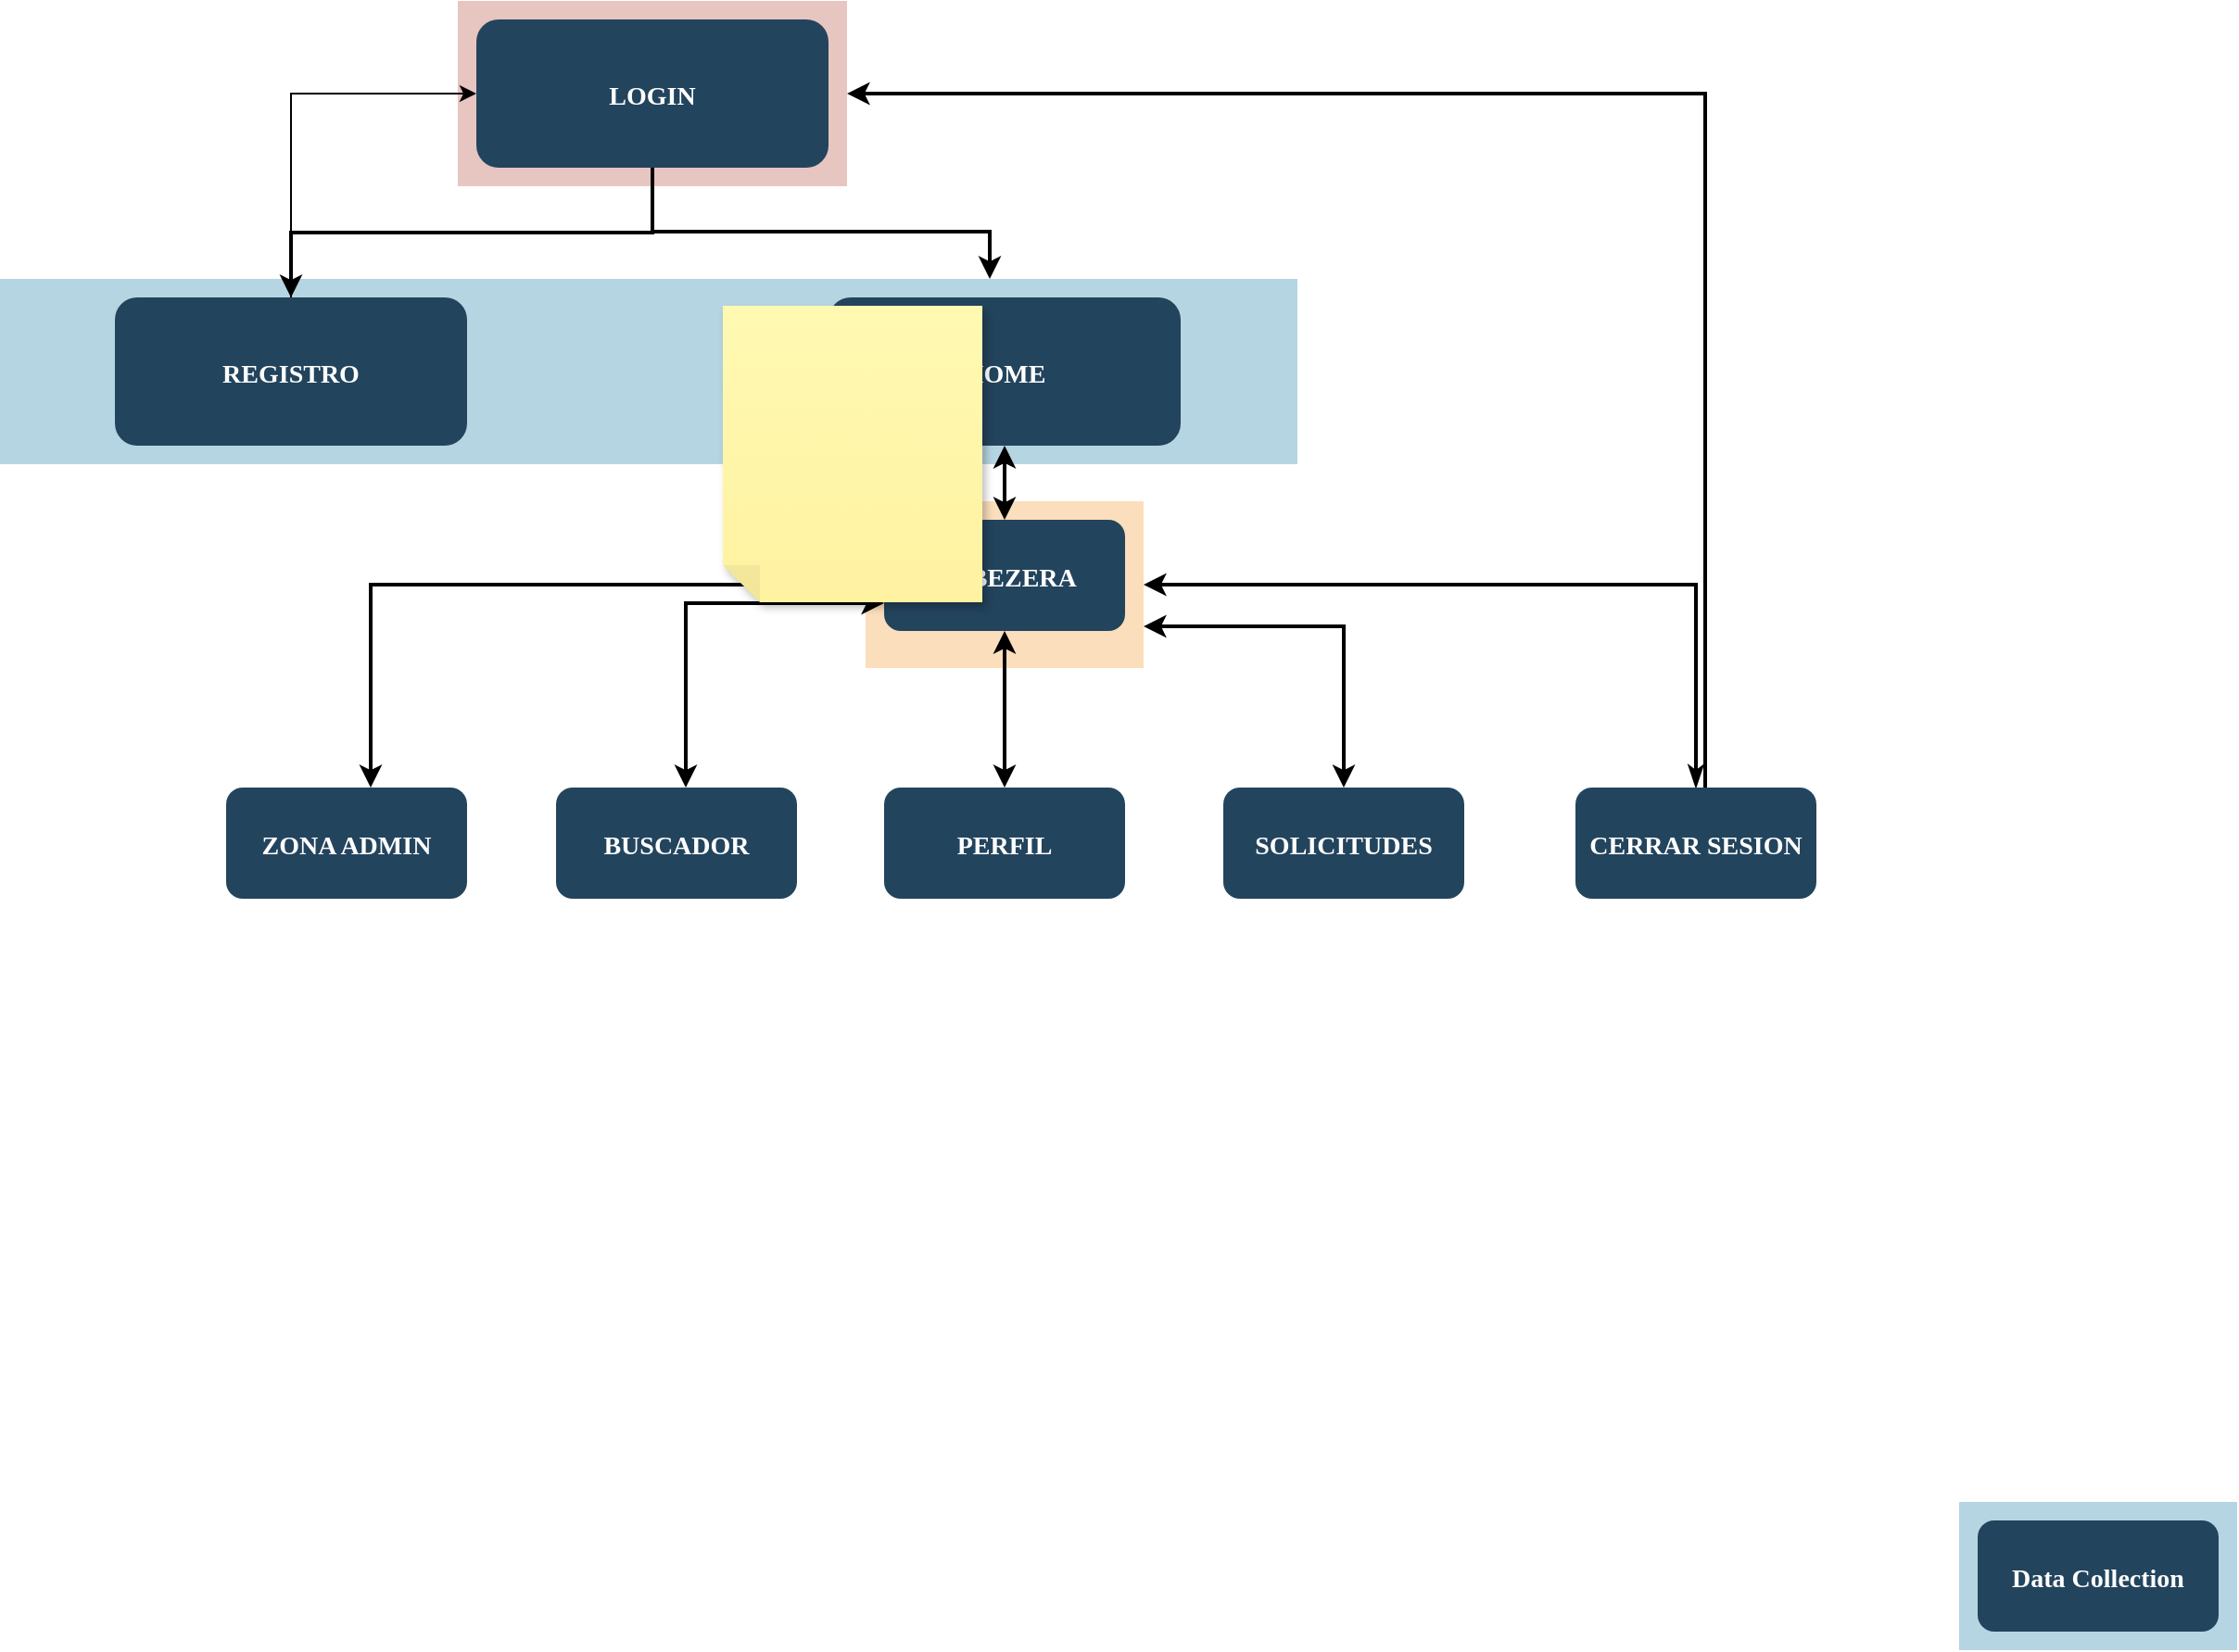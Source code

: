 <mxfile version="22.1.3" type="device">
  <diagram name="Page-1" id="2c0d36ab-eaac-3732-788b-9136903baeff">
    <mxGraphModel dx="1525" dy="511" grid="1" gridSize="10" guides="1" tooltips="1" connect="1" arrows="1" fold="1" page="1" pageScale="1.5" pageWidth="1169" pageHeight="827" background="none" math="0" shadow="0">
      <root>
        <mxCell id="0" />
        <mxCell id="1" parent="0" />
        <mxCell id="123" value="" style="fillColor=#AE4132;strokeColor=none;opacity=30;" parent="1" vertex="1">
          <mxGeometry x="747" y="175.5" width="210" height="100.0" as="geometry" />
        </mxCell>
        <mxCell id="122" value="" style="fillColor=#10739E;strokeColor=none;opacity=30;" parent="1" vertex="1">
          <mxGeometry x="500" y="325.5" width="700" height="100" as="geometry" />
        </mxCell>
        <mxCell id="120" value="" style="fillColor=#F2931E;strokeColor=none;opacity=30;" parent="1" vertex="1">
          <mxGeometry x="967" y="445.5" width="150" height="90" as="geometry" />
        </mxCell>
        <mxCell id="116" value="" style="fillColor=#10739E;strokeColor=none;opacity=30;" parent="1" vertex="1">
          <mxGeometry x="1557" y="985.5" width="150" height="80" as="geometry" />
        </mxCell>
        <mxCell id="CVDf-xKvrobYuiHqn1Yj-124" value="" style="edgeStyle=orthogonalEdgeStyle;rounded=0;orthogonalLoop=1;jettySize=auto;html=1;strokeWidth=2;" edge="1" parent="1" source="2" target="122">
          <mxGeometry relative="1" as="geometry">
            <Array as="points">
              <mxPoint x="852" y="300" />
              <mxPoint x="1034" y="300" />
            </Array>
          </mxGeometry>
        </mxCell>
        <mxCell id="2" value="LOGIN" style="rounded=1;fillColor=#23445D;gradientColor=none;strokeColor=none;fontColor=#FFFFFF;fontStyle=1;fontFamily=Tahoma;fontSize=14" parent="1" vertex="1">
          <mxGeometry x="757" y="185.5" width="190" height="80" as="geometry" />
        </mxCell>
        <mxCell id="10" value="HOME" style="rounded=1;fillColor=#23445D;gradientColor=none;strokeColor=none;fontColor=#FFFFFF;fontStyle=1;fontFamily=Tahoma;fontSize=14" parent="1" vertex="1">
          <mxGeometry x="947" y="335.5" width="190" height="80" as="geometry" />
        </mxCell>
        <mxCell id="CVDf-xKvrobYuiHqn1Yj-123" style="edgeStyle=orthogonalEdgeStyle;rounded=0;orthogonalLoop=1;jettySize=auto;html=1;entryX=0;entryY=0.5;entryDx=0;entryDy=0;" edge="1" parent="1" source="12" target="2">
          <mxGeometry relative="1" as="geometry">
            <mxPoint x="657.0" y="230" as="targetPoint" />
            <Array as="points">
              <mxPoint x="657" y="225" />
            </Array>
          </mxGeometry>
        </mxCell>
        <mxCell id="12" value="REGISTRO" style="rounded=1;fillColor=#23445D;gradientColor=none;strokeColor=none;fontColor=#FFFFFF;fontStyle=1;fontFamily=Tahoma;fontSize=14" parent="1" vertex="1">
          <mxGeometry x="562.0" y="335.5" width="190" height="80" as="geometry" />
        </mxCell>
        <mxCell id="CVDf-xKvrobYuiHqn1Yj-126" value="" style="edgeStyle=orthogonalEdgeStyle;rounded=0;orthogonalLoop=1;jettySize=auto;html=1;strokeWidth=2;startArrow=classic;startFill=1;" edge="1" parent="1" source="41">
          <mxGeometry relative="1" as="geometry">
            <mxPoint x="1042" y="600" as="targetPoint" />
          </mxGeometry>
        </mxCell>
        <mxCell id="41" value="CABEZERA" style="rounded=1;fillColor=#23445D;gradientColor=none;strokeColor=none;fontColor=#FFFFFF;fontStyle=1;fontFamily=Tahoma;fontSize=14" parent="1" vertex="1">
          <mxGeometry x="977" y="455.5" width="130" height="60" as="geometry" />
        </mxCell>
        <mxCell id="58" value="Data Collection" style="rounded=1;fillColor=#23445D;gradientColor=none;strokeColor=none;fontColor=#FFFFFF;fontStyle=1;fontFamily=Tahoma;fontSize=14" parent="1" vertex="1">
          <mxGeometry x="1567" y="995.5" width="130" height="60" as="geometry" />
        </mxCell>
        <mxCell id="59" value="" style="edgeStyle=elbowEdgeStyle;elbow=vertical;strokeWidth=2;rounded=0" parent="1" source="2" target="12" edge="1">
          <mxGeometry x="347" y="225.5" width="100" height="100" as="geometry">
            <mxPoint x="862.0" y="275.5" as="sourcePoint" />
            <mxPoint x="1467.0" y="345.5" as="targetPoint" />
          </mxGeometry>
        </mxCell>
        <mxCell id="103" value="" style="edgeStyle=elbowEdgeStyle;elbow=vertical;strokeWidth=2;rounded=0;startArrow=classic;startFill=1;" parent="1" source="10" target="41" edge="1">
          <mxGeometry x="-23" y="135.5" width="100" height="100" as="geometry">
            <mxPoint x="-23" y="235.5" as="sourcePoint" />
            <mxPoint x="77" y="135.5" as="targetPoint" />
          </mxGeometry>
        </mxCell>
        <mxCell id="CVDf-xKvrobYuiHqn1Yj-128" value="PERFIL" style="rounded=1;fillColor=#23445D;gradientColor=none;strokeColor=none;fontColor=#FFFFFF;fontStyle=1;fontFamily=Tahoma;fontSize=14" vertex="1" parent="1">
          <mxGeometry x="977" y="600" width="130" height="60" as="geometry" />
        </mxCell>
        <mxCell id="CVDf-xKvrobYuiHqn1Yj-138" style="edgeStyle=orthogonalEdgeStyle;rounded=0;orthogonalLoop=1;jettySize=auto;html=1;entryX=1;entryY=0.75;entryDx=0;entryDy=0;startArrow=classic;startFill=1;strokeWidth=2;" edge="1" parent="1" source="CVDf-xKvrobYuiHqn1Yj-129" target="120">
          <mxGeometry relative="1" as="geometry">
            <Array as="points">
              <mxPoint x="1225" y="513" />
            </Array>
          </mxGeometry>
        </mxCell>
        <mxCell id="CVDf-xKvrobYuiHqn1Yj-129" value="SOLICITUDES" style="rounded=1;fillColor=#23445D;gradientColor=none;strokeColor=none;fontColor=#FFFFFF;fontStyle=1;fontFamily=Tahoma;fontSize=14" vertex="1" parent="1">
          <mxGeometry x="1160" y="600" width="130" height="60" as="geometry" />
        </mxCell>
        <mxCell id="CVDf-xKvrobYuiHqn1Yj-139" style="edgeStyle=orthogonalEdgeStyle;rounded=0;orthogonalLoop=1;jettySize=auto;html=1;entryX=0;entryY=0.75;entryDx=0;entryDy=0;startArrow=classic;startFill=1;endSize=6;strokeWidth=2;" edge="1" parent="1" source="CVDf-xKvrobYuiHqn1Yj-130" target="41">
          <mxGeometry relative="1" as="geometry">
            <Array as="points">
              <mxPoint x="870" y="500" />
            </Array>
          </mxGeometry>
        </mxCell>
        <mxCell id="CVDf-xKvrobYuiHqn1Yj-130" value="BUSCADOR" style="rounded=1;fillColor=#23445D;gradientColor=none;strokeColor=none;fontColor=#FFFFFF;fontStyle=1;fontFamily=Tahoma;fontSize=14" vertex="1" parent="1">
          <mxGeometry x="800" y="600" width="130" height="60" as="geometry" />
        </mxCell>
        <mxCell id="CVDf-xKvrobYuiHqn1Yj-140" style="edgeStyle=orthogonalEdgeStyle;rounded=0;orthogonalLoop=1;jettySize=auto;html=1;entryX=0;entryY=0.5;entryDx=0;entryDy=0;startArrow=classic;startFill=1;strokeWidth=2;" edge="1" parent="1" source="CVDf-xKvrobYuiHqn1Yj-131" target="120">
          <mxGeometry relative="1" as="geometry">
            <Array as="points">
              <mxPoint x="700" y="490" />
            </Array>
          </mxGeometry>
        </mxCell>
        <mxCell id="CVDf-xKvrobYuiHqn1Yj-131" value="ZONA ADMIN" style="rounded=1;fillColor=#23445D;gradientColor=none;strokeColor=none;fontColor=#FFFFFF;fontStyle=1;fontFamily=Tahoma;fontSize=14" vertex="1" parent="1">
          <mxGeometry x="622" y="600" width="130" height="60" as="geometry" />
        </mxCell>
        <mxCell id="CVDf-xKvrobYuiHqn1Yj-133" style="edgeStyle=orthogonalEdgeStyle;rounded=0;orthogonalLoop=1;jettySize=auto;html=1;entryX=1;entryY=0.5;entryDx=0;entryDy=0;strokeWidth=2;" edge="1" parent="1" source="CVDf-xKvrobYuiHqn1Yj-132" target="123">
          <mxGeometry relative="1" as="geometry">
            <Array as="points">
              <mxPoint x="1420" y="225" />
            </Array>
          </mxGeometry>
        </mxCell>
        <mxCell id="CVDf-xKvrobYuiHqn1Yj-135" style="edgeStyle=orthogonalEdgeStyle;rounded=0;orthogonalLoop=1;jettySize=auto;html=1;entryX=1;entryY=0.5;entryDx=0;entryDy=0;strokeWidth=2;startArrow=classicThin;startFill=1;" edge="1" parent="1" source="CVDf-xKvrobYuiHqn1Yj-132" target="120">
          <mxGeometry relative="1" as="geometry">
            <Array as="points">
              <mxPoint x="1415" y="490" />
            </Array>
          </mxGeometry>
        </mxCell>
        <mxCell id="CVDf-xKvrobYuiHqn1Yj-132" value="CERRAR SESION" style="rounded=1;fillColor=#23445D;gradientColor=none;strokeColor=none;fontColor=#FFFFFF;fontStyle=1;fontFamily=Tahoma;fontSize=14" vertex="1" parent="1">
          <mxGeometry x="1350" y="600" width="130" height="60" as="geometry" />
        </mxCell>
        <mxCell id="CVDf-xKvrobYuiHqn1Yj-141" value="" style="shape=note;whiteSpace=wrap;html=1;backgroundOutline=1;fontColor=#000000;darkOpacity=0.05;fillColor=#FFF9B2;strokeColor=none;fillStyle=solid;direction=west;gradientDirection=north;gradientColor=#FFF2A1;shadow=1;size=20;pointerEvents=1;" vertex="1" parent="1">
          <mxGeometry x="890" y="340" width="140" height="160" as="geometry" />
        </mxCell>
      </root>
    </mxGraphModel>
  </diagram>
</mxfile>

